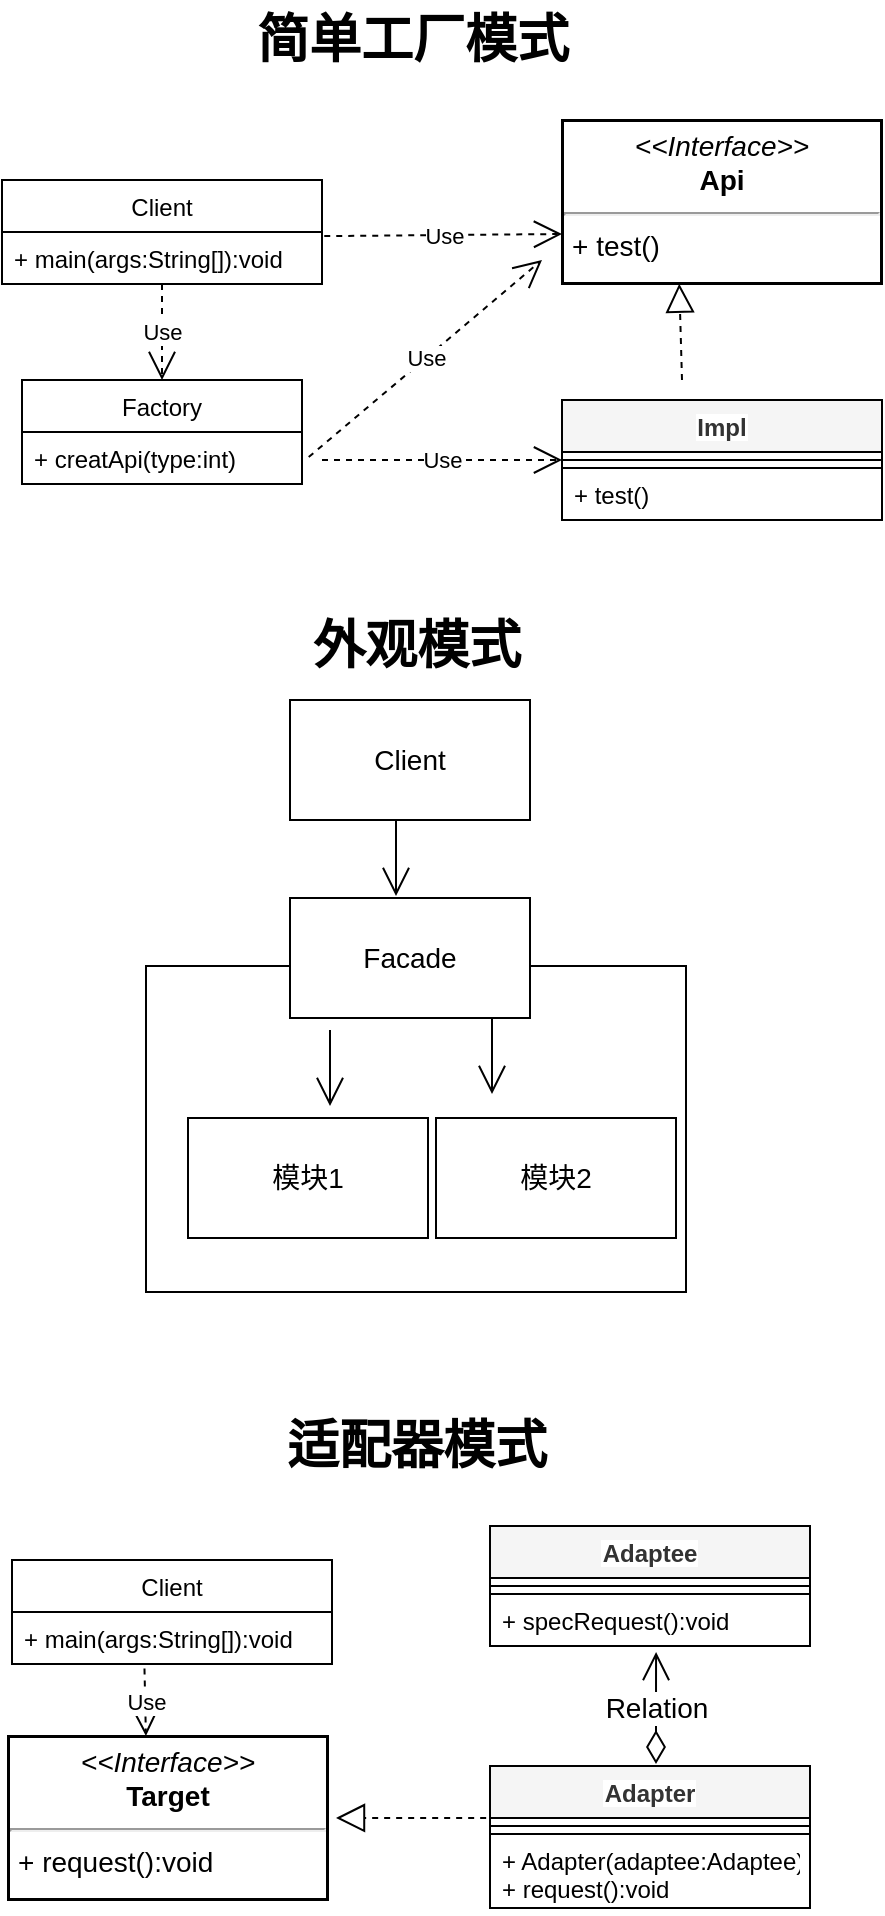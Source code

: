 <mxfile version="13.0.9">
    <diagram id="6hGFLwfOUW9BJ-s0fimq" name="Page-1">
        <mxGraphModel dx="819" dy="451" grid="0" gridSize="10" guides="1" tooltips="1" connect="1" arrows="1" fold="1" page="1" pageScale="1" pageWidth="827" pageHeight="1169" background="#ffffff" math="0" shadow="0">
            <root>
                <mxCell id="0"/>
                <mxCell id="1" parent="0"/>
                <mxCell id="4" value="Client" style="swimlane;fontStyle=0;childLayout=stackLayout;horizontal=1;startSize=26;fillColor=none;horizontalStack=0;resizeParent=1;resizeParentMax=0;resizeLast=0;collapsible=1;marginBottom=0;strokeColor=#000000;fontColor=#000000;" vertex="1" parent="1">
                    <mxGeometry x="90" y="180" width="160" height="52" as="geometry"/>
                </mxCell>
                <mxCell id="5" value="+ main(args:String[]):void" style="text;strokeColor=#000000;fillColor=none;align=left;verticalAlign=top;spacingLeft=4;spacingRight=4;overflow=hidden;rotatable=0;points=[[0,0.5],[1,0.5]];portConstraint=eastwest;fontColor=#000000;" vertex="1" parent="4">
                    <mxGeometry y="26" width="160" height="26" as="geometry"/>
                </mxCell>
                <mxCell id="9" value="Factory" style="swimlane;fontStyle=0;childLayout=stackLayout;horizontal=1;startSize=26;fillColor=none;horizontalStack=0;resizeParent=1;resizeParentMax=0;resizeLast=0;collapsible=1;marginBottom=0;strokeColor=#000000;fontColor=#000000;" vertex="1" parent="1">
                    <mxGeometry x="100" y="280" width="140" height="52" as="geometry"/>
                </mxCell>
                <mxCell id="11" value="+ creatApi(type:int)" style="text;strokeColor=#000000;fillColor=none;align=left;verticalAlign=top;spacingLeft=4;spacingRight=4;overflow=hidden;rotatable=0;points=[[0,0.5],[1,0.5]];portConstraint=eastwest;fontColor=#000000;" vertex="1" parent="9">
                    <mxGeometry y="26" width="140" height="26" as="geometry"/>
                </mxCell>
                <mxCell id="22" value="Use" style="endArrow=open;endSize=12;dashed=1;html=1;entryX=0.5;entryY=0;entryDx=0;entryDy=0;strokeColor=#000000;fontColor=#000000;labelBackgroundColor=#FFFFFF;" edge="1" parent="1" source="4" target="9">
                    <mxGeometry width="160" relative="1" as="geometry">
                        <mxPoint x="170" y="232" as="sourcePoint"/>
                        <mxPoint x="170" y="392" as="targetPoint"/>
                    </mxGeometry>
                </mxCell>
                <mxCell id="23" value="Use" style="endArrow=open;endSize=12;dashed=1;html=1;entryX=0;entryY=0.5;entryDx=0;entryDy=0;exitX=1.007;exitY=0.079;exitDx=0;exitDy=0;exitPerimeter=0;strokeColor=#000000;fontColor=#000000;labelBackgroundColor=#FFFFFF;" edge="1" parent="1" source="5">
                    <mxGeometry width="160" relative="1" as="geometry">
                        <mxPoint x="180" y="242.0" as="sourcePoint"/>
                        <mxPoint x="370" y="207" as="targetPoint"/>
                    </mxGeometry>
                </mxCell>
                <mxCell id="24" value="Use" style="endArrow=open;endSize=12;dashed=1;html=1;entryX=0;entryY=0.5;entryDx=0;entryDy=0;entryPerimeter=0;strokeColor=#000000;fontColor=#000000;labelBackgroundColor=#FFFFFF;" edge="1" parent="1" target="20">
                    <mxGeometry width="160" relative="1" as="geometry">
                        <mxPoint x="250" y="320" as="sourcePoint"/>
                        <mxPoint x="370" y="330.004" as="targetPoint"/>
                    </mxGeometry>
                </mxCell>
                <mxCell id="25" value="Use" style="endArrow=open;endSize=12;dashed=1;html=1;exitX=1.024;exitY=0.482;exitDx=0;exitDy=0;exitPerimeter=0;strokeColor=#000000;fontColor=#000000;labelBackgroundColor=#FFFFFF;" edge="1" parent="1">
                    <mxGeometry width="160" relative="1" as="geometry">
                        <mxPoint x="243.36" y="318.532" as="sourcePoint"/>
                        <mxPoint x="360" y="220" as="targetPoint"/>
                    </mxGeometry>
                </mxCell>
                <mxCell id="26" value="" style="endArrow=block;dashed=1;endFill=0;endSize=12;html=1;entryX=0.533;entryY=0.997;entryDx=0;entryDy=0;entryPerimeter=0;strokeColor=#000000;fontColor=#000000;" edge="1" parent="1">
                    <mxGeometry width="160" relative="1" as="geometry">
                        <mxPoint x="430" y="280" as="sourcePoint"/>
                        <mxPoint x="428.63" y="231.85" as="targetPoint"/>
                    </mxGeometry>
                </mxCell>
                <mxCell id="27" value="&lt;p style=&quot;margin: 4px 0px 0px; text-align: center; font-size: 14px;&quot;&gt;&lt;i style=&quot;font-size: 14px;&quot;&gt;&amp;lt;&amp;lt;Interface&amp;gt;&amp;gt;&lt;/i&gt;&lt;br style=&quot;font-size: 14px;&quot;&gt;&lt;b style=&quot;font-size: 14px;&quot;&gt;Api&lt;/b&gt;&lt;/p&gt;&lt;hr style=&quot;font-size: 14px;&quot;&gt;&lt;p style=&quot;margin: 0px 0px 0px 4px; font-size: 14px;&quot;&gt;+ test()&lt;br style=&quot;font-size: 14px;&quot;&gt;&lt;/p&gt;" style="verticalAlign=top;align=left;overflow=fill;fontSize=14;fontFamily=Helvetica;html=1;strokeColor=#000000;fontColor=#000000;labelBackgroundColor=#ffffff;labelBorderColor=#000000;" vertex="1" parent="1">
                    <mxGeometry x="370" y="150" width="160" height="82" as="geometry"/>
                </mxCell>
                <mxCell id="18" value="Impl" style="swimlane;fontStyle=1;align=center;verticalAlign=top;childLayout=stackLayout;horizontal=1;startSize=26;horizontalStack=0;resizeParent=1;resizeParentMax=0;resizeLast=0;collapsible=1;marginBottom=0;strokeColor=#000000;fontColor=#333333;labelBackgroundColor=#FFFFFF;fillColor=#f5f5f5;" vertex="1" parent="1">
                    <mxGeometry x="370" y="290" width="160" height="60" as="geometry"/>
                </mxCell>
                <mxCell id="20" value="" style="line;strokeWidth=1;fillColor=none;align=left;verticalAlign=middle;spacingTop=-1;spacingLeft=3;spacingRight=3;rotatable=0;labelPosition=right;points=[];portConstraint=eastwest;strokeColor=#000000;fontColor=#000000;" vertex="1" parent="18">
                    <mxGeometry y="26" width="160" height="8" as="geometry"/>
                </mxCell>
                <mxCell id="21" value="+ test()" style="text;strokeColor=#000000;fillColor=none;align=left;verticalAlign=top;spacingLeft=4;spacingRight=4;overflow=hidden;rotatable=0;points=[[0,0.5],[1,0.5]];portConstraint=eastwest;fontColor=#000000;" vertex="1" parent="18">
                    <mxGeometry y="34" width="160" height="26" as="geometry"/>
                </mxCell>
                <mxCell id="28" value="简单工厂模式" style="text;html=1;align=center;verticalAlign=middle;resizable=0;points=[];autosize=1;fontStyle=1;fontSize=26;strokeColor=none;fontColor=#000000;" vertex="1" parent="1">
                    <mxGeometry x="210" y="90" width="170" height="40" as="geometry"/>
                </mxCell>
                <mxCell id="35" value="Client" style="rounded=0;whiteSpace=wrap;html=1;labelBackgroundColor=#FFFFFF;strokeColor=#000000;fontSize=14;fontColor=#000000;fillColor=#FFFFFF;" vertex="1" parent="1">
                    <mxGeometry x="234" y="440" width="120" height="60" as="geometry"/>
                </mxCell>
                <mxCell id="36" value="" style="rounded=0;whiteSpace=wrap;html=1;labelBackgroundColor=#FFFFFF;strokeColor=#000000;fontSize=14;fontColor=#000000;fillColor=#FFFFFF;" vertex="1" parent="1">
                    <mxGeometry x="162" y="573" width="270" height="163" as="geometry"/>
                </mxCell>
                <mxCell id="37" value="Facade" style="rounded=0;whiteSpace=wrap;html=1;labelBackgroundColor=#FFFFFF;strokeColor=#000000;fontSize=14;fontColor=#000000;fillColor=#FFFFFF;" vertex="1" parent="1">
                    <mxGeometry x="234" y="539" width="120" height="60" as="geometry"/>
                </mxCell>
                <mxCell id="38" value="模块2" style="rounded=0;whiteSpace=wrap;html=1;labelBackgroundColor=#FFFFFF;strokeColor=#000000;fontSize=14;fontColor=#000000;fillColor=#FFFFFF;" vertex="1" parent="1">
                    <mxGeometry x="307" y="649" width="120" height="60" as="geometry"/>
                </mxCell>
                <mxCell id="39" value="模块1" style="rounded=0;whiteSpace=wrap;html=1;labelBackgroundColor=#FFFFFF;strokeColor=#000000;fontSize=14;fontColor=#000000;fillColor=#FFFFFF;" vertex="1" parent="1">
                    <mxGeometry x="183" y="649" width="120" height="60" as="geometry"/>
                </mxCell>
                <mxCell id="41" value="" style="endArrow=open;endFill=1;endSize=12;html=1;labelBackgroundColor=#FFFFFF;strokeColor=#000000;fontSize=14;fontColor=#000000;" edge="1" parent="1">
                    <mxGeometry width="160" relative="1" as="geometry">
                        <mxPoint x="287" y="500" as="sourcePoint"/>
                        <mxPoint x="287" y="538" as="targetPoint"/>
                    </mxGeometry>
                </mxCell>
                <mxCell id="42" value="" style="endArrow=open;endFill=1;endSize=12;html=1;labelBackgroundColor=#FFFFFF;strokeColor=#000000;fontSize=14;fontColor=#000000;" edge="1" parent="1">
                    <mxGeometry width="160" relative="1" as="geometry">
                        <mxPoint x="335" y="599.0" as="sourcePoint"/>
                        <mxPoint x="335" y="637" as="targetPoint"/>
                    </mxGeometry>
                </mxCell>
                <mxCell id="43" value="" style="endArrow=open;endFill=1;endSize=12;html=1;labelBackgroundColor=#FFFFFF;strokeColor=#000000;fontSize=14;fontColor=#000000;" edge="1" parent="1">
                    <mxGeometry width="160" relative="1" as="geometry">
                        <mxPoint x="254" y="605.0" as="sourcePoint"/>
                        <mxPoint x="254" y="643" as="targetPoint"/>
                    </mxGeometry>
                </mxCell>
                <mxCell id="44" value="外观模式" style="text;html=1;align=center;verticalAlign=middle;resizable=0;points=[];autosize=1;fontStyle=1;fontSize=26;strokeColor=none;fontColor=#000000;" vertex="1" parent="1">
                    <mxGeometry x="240" y="395" width="114" height="35" as="geometry"/>
                </mxCell>
                <mxCell id="45" value="适配器模式" style="text;html=1;align=center;verticalAlign=middle;resizable=0;points=[];autosize=1;fontStyle=1;fontSize=26;strokeColor=none;fontColor=#000000;" vertex="1" parent="1">
                    <mxGeometry x="227" y="795" width="140" height="35" as="geometry"/>
                </mxCell>
                <mxCell id="51" value="Use" style="endArrow=open;endSize=12;dashed=1;html=1;entryX=0.431;entryY=0;entryDx=0;entryDy=0;exitX=0.414;exitY=1.086;exitDx=0;exitDy=0;exitPerimeter=0;strokeColor=#000000;fontColor=#000000;labelBackgroundColor=#FFFFFF;entryPerimeter=0;" edge="1" parent="1" source="47" target="55">
                    <mxGeometry width="160" relative="1" as="geometry">
                        <mxPoint x="185" y="932.0" as="sourcePoint"/>
                        <mxPoint x="375" y="897" as="targetPoint"/>
                    </mxGeometry>
                </mxCell>
                <mxCell id="54" value="" style="endArrow=block;dashed=1;endFill=0;endSize=12;html=1;entryX=0.533;entryY=0.997;entryDx=0;entryDy=0;entryPerimeter=0;strokeColor=#000000;fontColor=#000000;exitX=-0.012;exitY=0.366;exitDx=0;exitDy=0;exitPerimeter=0;" edge="1" parent="1" source="56">
                    <mxGeometry width="160" relative="1" as="geometry">
                        <mxPoint x="258.37" y="1047.15" as="sourcePoint"/>
                        <mxPoint x="257.0" y="999" as="targetPoint"/>
                    </mxGeometry>
                </mxCell>
                <mxCell id="55" value="&lt;p style=&quot;margin: 4px 0px 0px ; text-align: center ; font-size: 14px&quot;&gt;&lt;i style=&quot;font-size: 14px&quot;&gt;&amp;lt;&amp;lt;Interface&amp;gt;&amp;gt;&lt;/i&gt;&lt;br style=&quot;font-size: 14px&quot;&gt;&lt;b&gt;Target&lt;/b&gt;&lt;/p&gt;&lt;hr style=&quot;font-size: 14px&quot;&gt;&lt;p style=&quot;margin: 0px 0px 0px 4px ; font-size: 14px&quot;&gt;+ request():void&lt;br style=&quot;font-size: 14px&quot;&gt;&lt;/p&gt;" style="verticalAlign=top;align=left;overflow=fill;fontSize=14;fontFamily=Helvetica;html=1;strokeColor=#000000;fontColor=#000000;labelBackgroundColor=#ffffff;labelBorderColor=#000000;" vertex="1" parent="1">
                    <mxGeometry x="93" y="958" width="160" height="82" as="geometry"/>
                </mxCell>
                <mxCell id="46" value="Client" style="swimlane;fontStyle=0;childLayout=stackLayout;horizontal=1;startSize=26;fillColor=none;horizontalStack=0;resizeParent=1;resizeParentMax=0;resizeLast=0;collapsible=1;marginBottom=0;strokeColor=#000000;fontColor=#000000;" vertex="1" parent="1">
                    <mxGeometry x="95" y="870" width="160" height="52" as="geometry"/>
                </mxCell>
                <mxCell id="47" value="+ main(args:String[]):void" style="text;strokeColor=#000000;fillColor=none;align=left;verticalAlign=top;spacingLeft=4;spacingRight=4;overflow=hidden;rotatable=0;points=[[0,0.5],[1,0.5]];portConstraint=eastwest;fontColor=#000000;" vertex="1" parent="46">
                    <mxGeometry y="26" width="160" height="26" as="geometry"/>
                </mxCell>
                <mxCell id="64" value="Relation" style="endArrow=open;html=1;endSize=12;startArrow=diamondThin;startSize=14;startFill=0;edgeStyle=orthogonalEdgeStyle;labelBackgroundColor=#FFFFFF;strokeColor=#000000;fontSize=14;fontColor=#000000;entryX=0.519;entryY=1.115;entryDx=0;entryDy=0;entryPerimeter=0;" edge="1" parent="1" target="61">
                    <mxGeometry relative="1" as="geometry">
                        <mxPoint x="417" y="972" as="sourcePoint"/>
                        <mxPoint x="367" y="1131" as="targetPoint"/>
                        <Array as="points">
                            <mxPoint x="417" y="942"/>
                            <mxPoint x="417" y="942"/>
                        </Array>
                    </mxGeometry>
                </mxCell>
                <mxCell id="65" value="0..n" style="resizable=0;html=1;align=left;verticalAlign=top;labelBackgroundColor=#ffffff;fontSize=10;" connectable="0" vertex="1" parent="64">
                    <mxGeometry x="-1" relative="1" as="geometry"/>
                </mxCell>
                <mxCell id="56" value="Adapter" style="swimlane;fontStyle=1;align=center;verticalAlign=top;childLayout=stackLayout;horizontal=1;startSize=26;horizontalStack=0;resizeParent=1;resizeParentMax=0;resizeLast=0;collapsible=1;marginBottom=0;strokeColor=#000000;fontColor=#333333;labelBackgroundColor=#FFFFFF;fillColor=#f5f5f5;" vertex="1" parent="1">
                    <mxGeometry x="334" y="973" width="160" height="71" as="geometry"/>
                </mxCell>
                <mxCell id="57" value="" style="line;strokeWidth=1;fillColor=none;align=left;verticalAlign=middle;spacingTop=-1;spacingLeft=3;spacingRight=3;rotatable=0;labelPosition=right;points=[];portConstraint=eastwest;strokeColor=#000000;fontColor=#000000;" vertex="1" parent="56">
                    <mxGeometry y="26" width="160" height="8" as="geometry"/>
                </mxCell>
                <mxCell id="58" value="+ Adapter(adaptee:Adaptee)&#10;+ request():void" style="text;strokeColor=#000000;fillColor=none;align=left;verticalAlign=top;spacingLeft=4;spacingRight=4;overflow=hidden;rotatable=0;points=[[0,0.5],[1,0.5]];portConstraint=eastwest;fontColor=#000000;" vertex="1" parent="56">
                    <mxGeometry y="34" width="160" height="37" as="geometry"/>
                </mxCell>
                <mxCell id="59" value="Adaptee" style="swimlane;fontStyle=1;align=center;verticalAlign=top;childLayout=stackLayout;horizontal=1;startSize=26;horizontalStack=0;resizeParent=1;resizeParentMax=0;resizeLast=0;collapsible=1;marginBottom=0;strokeColor=#000000;fontColor=#333333;labelBackgroundColor=#FFFFFF;fillColor=#f5f5f5;" vertex="1" parent="1">
                    <mxGeometry x="334" y="853" width="160" height="60" as="geometry"/>
                </mxCell>
                <mxCell id="60" value="" style="line;strokeWidth=1;fillColor=none;align=left;verticalAlign=middle;spacingTop=-1;spacingLeft=3;spacingRight=3;rotatable=0;labelPosition=right;points=[];portConstraint=eastwest;strokeColor=#000000;fontColor=#000000;" vertex="1" parent="59">
                    <mxGeometry y="26" width="160" height="8" as="geometry"/>
                </mxCell>
                <mxCell id="61" value="+ specRequest():void" style="text;strokeColor=#000000;fillColor=none;align=left;verticalAlign=top;spacingLeft=4;spacingRight=4;overflow=hidden;rotatable=0;points=[[0,0.5],[1,0.5]];portConstraint=eastwest;fontColor=#000000;" vertex="1" parent="59">
                    <mxGeometry y="34" width="160" height="26" as="geometry"/>
                </mxCell>
            </root>
        </mxGraphModel>
    </diagram>
</mxfile>